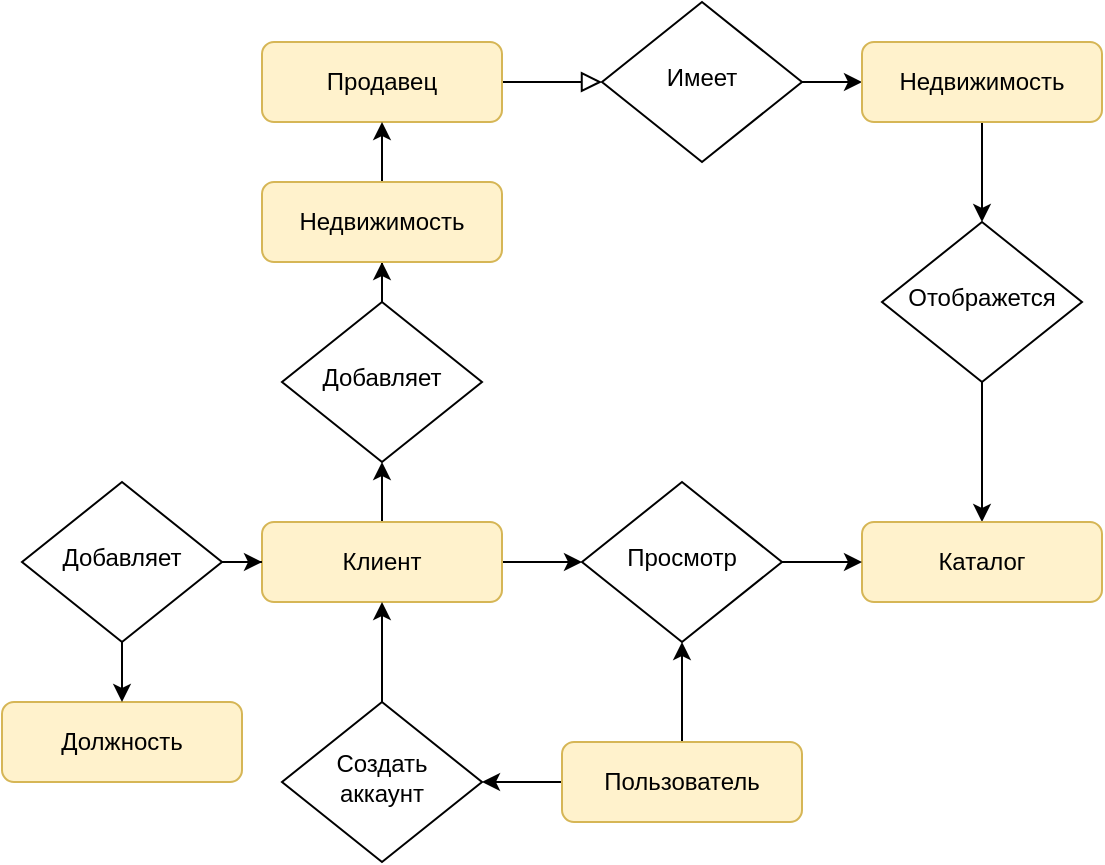 <mxfile version="17.4.6" type="device"><diagram id="C5RBs43oDa-KdzZeNtuy" name="Page-1"><mxGraphModel dx="981" dy="542" grid="1" gridSize="10" guides="1" tooltips="1" connect="1" arrows="1" fold="1" page="1" pageScale="1" pageWidth="827" pageHeight="1169" math="0" shadow="0"><root><mxCell id="WIyWlLk6GJQsqaUBKTNV-0"/><mxCell id="WIyWlLk6GJQsqaUBKTNV-1" parent="WIyWlLk6GJQsqaUBKTNV-0"/><mxCell id="WIyWlLk6GJQsqaUBKTNV-2" value="" style="rounded=0;html=1;jettySize=auto;orthogonalLoop=1;fontSize=11;endArrow=block;endFill=0;endSize=8;strokeWidth=1;shadow=0;labelBackgroundColor=none;edgeStyle=orthogonalEdgeStyle;" parent="WIyWlLk6GJQsqaUBKTNV-1" source="WIyWlLk6GJQsqaUBKTNV-3" target="WIyWlLk6GJQsqaUBKTNV-6" edge="1"><mxGeometry relative="1" as="geometry"/></mxCell><mxCell id="WIyWlLk6GJQsqaUBKTNV-3" value="Продавец" style="rounded=1;whiteSpace=wrap;html=1;fontSize=12;glass=0;strokeWidth=1;shadow=0;fillColor=#fff2cc;strokeColor=#d6b656;" parent="WIyWlLk6GJQsqaUBKTNV-1" vertex="1"><mxGeometry x="269" y="120" width="120" height="40" as="geometry"/></mxCell><mxCell id="J4m86PxsXC5R2yD0VqpE-1" style="edgeStyle=orthogonalEdgeStyle;rounded=0;orthogonalLoop=1;jettySize=auto;html=1;" edge="1" parent="WIyWlLk6GJQsqaUBKTNV-1" source="WIyWlLk6GJQsqaUBKTNV-6" target="J4m86PxsXC5R2yD0VqpE-0"><mxGeometry relative="1" as="geometry"/></mxCell><mxCell id="WIyWlLk6GJQsqaUBKTNV-6" value="Имеет" style="rhombus;whiteSpace=wrap;html=1;shadow=0;fontFamily=Helvetica;fontSize=12;align=center;strokeWidth=1;spacing=6;spacingTop=-4;" parent="WIyWlLk6GJQsqaUBKTNV-1" vertex="1"><mxGeometry x="439" y="100" width="100" height="80" as="geometry"/></mxCell><mxCell id="J4m86PxsXC5R2yD0VqpE-4" style="edgeStyle=orthogonalEdgeStyle;rounded=0;orthogonalLoop=1;jettySize=auto;html=1;" edge="1" parent="WIyWlLk6GJQsqaUBKTNV-1" source="J4m86PxsXC5R2yD0VqpE-0" target="J4m86PxsXC5R2yD0VqpE-2"><mxGeometry relative="1" as="geometry"/></mxCell><mxCell id="J4m86PxsXC5R2yD0VqpE-0" value="Недвижимость" style="rounded=1;whiteSpace=wrap;html=1;fontSize=12;glass=0;strokeWidth=1;shadow=0;fillColor=#fff2cc;strokeColor=#d6b656;" vertex="1" parent="WIyWlLk6GJQsqaUBKTNV-1"><mxGeometry x="569" y="120" width="120" height="40" as="geometry"/></mxCell><mxCell id="J4m86PxsXC5R2yD0VqpE-5" style="edgeStyle=orthogonalEdgeStyle;rounded=0;orthogonalLoop=1;jettySize=auto;html=1;" edge="1" parent="WIyWlLk6GJQsqaUBKTNV-1" source="J4m86PxsXC5R2yD0VqpE-2" target="J4m86PxsXC5R2yD0VqpE-3"><mxGeometry relative="1" as="geometry"/></mxCell><mxCell id="J4m86PxsXC5R2yD0VqpE-2" value="Отображется" style="rhombus;whiteSpace=wrap;html=1;shadow=0;fontFamily=Helvetica;fontSize=12;align=center;strokeWidth=1;spacing=6;spacingTop=-4;" vertex="1" parent="WIyWlLk6GJQsqaUBKTNV-1"><mxGeometry x="579" y="210" width="100" height="80" as="geometry"/></mxCell><mxCell id="J4m86PxsXC5R2yD0VqpE-3" value="Каталог" style="rounded=1;whiteSpace=wrap;html=1;fontSize=12;glass=0;strokeWidth=1;shadow=0;fillColor=#fff2cc;strokeColor=#d6b656;" vertex="1" parent="WIyWlLk6GJQsqaUBKTNV-1"><mxGeometry x="569" y="360" width="120" height="40" as="geometry"/></mxCell><mxCell id="J4m86PxsXC5R2yD0VqpE-11" style="edgeStyle=orthogonalEdgeStyle;rounded=0;orthogonalLoop=1;jettySize=auto;html=1;entryX=0.5;entryY=1;entryDx=0;entryDy=0;" edge="1" parent="WIyWlLk6GJQsqaUBKTNV-1" source="J4m86PxsXC5R2yD0VqpE-6" target="J4m86PxsXC5R2yD0VqpE-7"><mxGeometry relative="1" as="geometry"/></mxCell><mxCell id="J4m86PxsXC5R2yD0VqpE-21" style="edgeStyle=orthogonalEdgeStyle;rounded=0;orthogonalLoop=1;jettySize=auto;html=1;" edge="1" parent="WIyWlLk6GJQsqaUBKTNV-1" source="J4m86PxsXC5R2yD0VqpE-6" target="J4m86PxsXC5R2yD0VqpE-19"><mxGeometry relative="1" as="geometry"/></mxCell><mxCell id="J4m86PxsXC5R2yD0VqpE-6" value="Клиент" style="rounded=1;whiteSpace=wrap;html=1;fontSize=12;glass=0;strokeWidth=1;shadow=0;fillColor=#fff2cc;strokeColor=#d6b656;" vertex="1" parent="WIyWlLk6GJQsqaUBKTNV-1"><mxGeometry x="269" y="360" width="120" height="40" as="geometry"/></mxCell><mxCell id="J4m86PxsXC5R2yD0VqpE-10" style="edgeStyle=orthogonalEdgeStyle;rounded=0;orthogonalLoop=1;jettySize=auto;html=1;entryX=0.5;entryY=1;entryDx=0;entryDy=0;" edge="1" parent="WIyWlLk6GJQsqaUBKTNV-1" source="J4m86PxsXC5R2yD0VqpE-7" target="J4m86PxsXC5R2yD0VqpE-8"><mxGeometry relative="1" as="geometry"/></mxCell><mxCell id="J4m86PxsXC5R2yD0VqpE-7" value="Добавляет" style="rhombus;whiteSpace=wrap;html=1;shadow=0;fontFamily=Helvetica;fontSize=12;align=center;strokeWidth=1;spacing=6;spacingTop=-4;" vertex="1" parent="WIyWlLk6GJQsqaUBKTNV-1"><mxGeometry x="279" y="250" width="100" height="80" as="geometry"/></mxCell><mxCell id="J4m86PxsXC5R2yD0VqpE-9" style="edgeStyle=orthogonalEdgeStyle;rounded=0;orthogonalLoop=1;jettySize=auto;html=1;" edge="1" parent="WIyWlLk6GJQsqaUBKTNV-1" source="J4m86PxsXC5R2yD0VqpE-8" target="WIyWlLk6GJQsqaUBKTNV-3"><mxGeometry relative="1" as="geometry"/></mxCell><mxCell id="J4m86PxsXC5R2yD0VqpE-8" value="Недвижимость" style="rounded=1;whiteSpace=wrap;html=1;fontSize=12;glass=0;strokeWidth=1;shadow=0;fillColor=#fff2cc;strokeColor=#d6b656;" vertex="1" parent="WIyWlLk6GJQsqaUBKTNV-1"><mxGeometry x="269" y="190" width="120" height="40" as="geometry"/></mxCell><mxCell id="J4m86PxsXC5R2yD0VqpE-12" value="Должность" style="rounded=1;whiteSpace=wrap;html=1;fontSize=12;glass=0;strokeWidth=1;shadow=0;fillColor=#fff2cc;strokeColor=#d6b656;" vertex="1" parent="WIyWlLk6GJQsqaUBKTNV-1"><mxGeometry x="139" y="450" width="120" height="40" as="geometry"/></mxCell><mxCell id="J4m86PxsXC5R2yD0VqpE-14" style="edgeStyle=orthogonalEdgeStyle;rounded=0;orthogonalLoop=1;jettySize=auto;html=1;entryX=0;entryY=0.5;entryDx=0;entryDy=0;" edge="1" parent="WIyWlLk6GJQsqaUBKTNV-1" source="J4m86PxsXC5R2yD0VqpE-13" target="J4m86PxsXC5R2yD0VqpE-6"><mxGeometry relative="1" as="geometry"/></mxCell><mxCell id="J4m86PxsXC5R2yD0VqpE-17" style="edgeStyle=orthogonalEdgeStyle;rounded=0;orthogonalLoop=1;jettySize=auto;html=1;" edge="1" parent="WIyWlLk6GJQsqaUBKTNV-1" source="J4m86PxsXC5R2yD0VqpE-13" target="J4m86PxsXC5R2yD0VqpE-12"><mxGeometry relative="1" as="geometry"/></mxCell><mxCell id="J4m86PxsXC5R2yD0VqpE-13" value="Добавляет" style="rhombus;whiteSpace=wrap;html=1;shadow=0;fontFamily=Helvetica;fontSize=12;align=center;strokeWidth=1;spacing=6;spacingTop=-4;" vertex="1" parent="WIyWlLk6GJQsqaUBKTNV-1"><mxGeometry x="149" y="340" width="100" height="80" as="geometry"/></mxCell><mxCell id="J4m86PxsXC5R2yD0VqpE-20" style="edgeStyle=orthogonalEdgeStyle;rounded=0;orthogonalLoop=1;jettySize=auto;html=1;" edge="1" parent="WIyWlLk6GJQsqaUBKTNV-1" source="J4m86PxsXC5R2yD0VqpE-18" target="J4m86PxsXC5R2yD0VqpE-19"><mxGeometry relative="1" as="geometry"/></mxCell><mxCell id="J4m86PxsXC5R2yD0VqpE-24" style="edgeStyle=orthogonalEdgeStyle;rounded=0;orthogonalLoop=1;jettySize=auto;html=1;" edge="1" parent="WIyWlLk6GJQsqaUBKTNV-1" source="J4m86PxsXC5R2yD0VqpE-18" target="J4m86PxsXC5R2yD0VqpE-23"><mxGeometry relative="1" as="geometry"/></mxCell><mxCell id="J4m86PxsXC5R2yD0VqpE-18" value="Пользователь" style="rounded=1;whiteSpace=wrap;html=1;fontSize=12;glass=0;strokeWidth=1;shadow=0;fillColor=#fff2cc;strokeColor=#d6b656;" vertex="1" parent="WIyWlLk6GJQsqaUBKTNV-1"><mxGeometry x="419" y="470" width="120" height="40" as="geometry"/></mxCell><mxCell id="J4m86PxsXC5R2yD0VqpE-22" style="edgeStyle=orthogonalEdgeStyle;rounded=0;orthogonalLoop=1;jettySize=auto;html=1;" edge="1" parent="WIyWlLk6GJQsqaUBKTNV-1" source="J4m86PxsXC5R2yD0VqpE-19" target="J4m86PxsXC5R2yD0VqpE-3"><mxGeometry relative="1" as="geometry"/></mxCell><mxCell id="J4m86PxsXC5R2yD0VqpE-19" value="Просмотр" style="rhombus;whiteSpace=wrap;html=1;shadow=0;fontFamily=Helvetica;fontSize=12;align=center;strokeWidth=1;spacing=6;spacingTop=-4;" vertex="1" parent="WIyWlLk6GJQsqaUBKTNV-1"><mxGeometry x="429" y="340" width="100" height="80" as="geometry"/></mxCell><mxCell id="J4m86PxsXC5R2yD0VqpE-25" style="edgeStyle=orthogonalEdgeStyle;rounded=0;orthogonalLoop=1;jettySize=auto;html=1;entryX=0.5;entryY=1;entryDx=0;entryDy=0;" edge="1" parent="WIyWlLk6GJQsqaUBKTNV-1" source="J4m86PxsXC5R2yD0VqpE-23" target="J4m86PxsXC5R2yD0VqpE-6"><mxGeometry relative="1" as="geometry"/></mxCell><mxCell id="J4m86PxsXC5R2yD0VqpE-23" value="Создать аккаунт" style="rhombus;whiteSpace=wrap;html=1;shadow=0;fontFamily=Helvetica;fontSize=12;align=center;strokeWidth=1;spacing=6;spacingTop=-4;" vertex="1" parent="WIyWlLk6GJQsqaUBKTNV-1"><mxGeometry x="279" y="450" width="100" height="80" as="geometry"/></mxCell></root></mxGraphModel></diagram></mxfile>